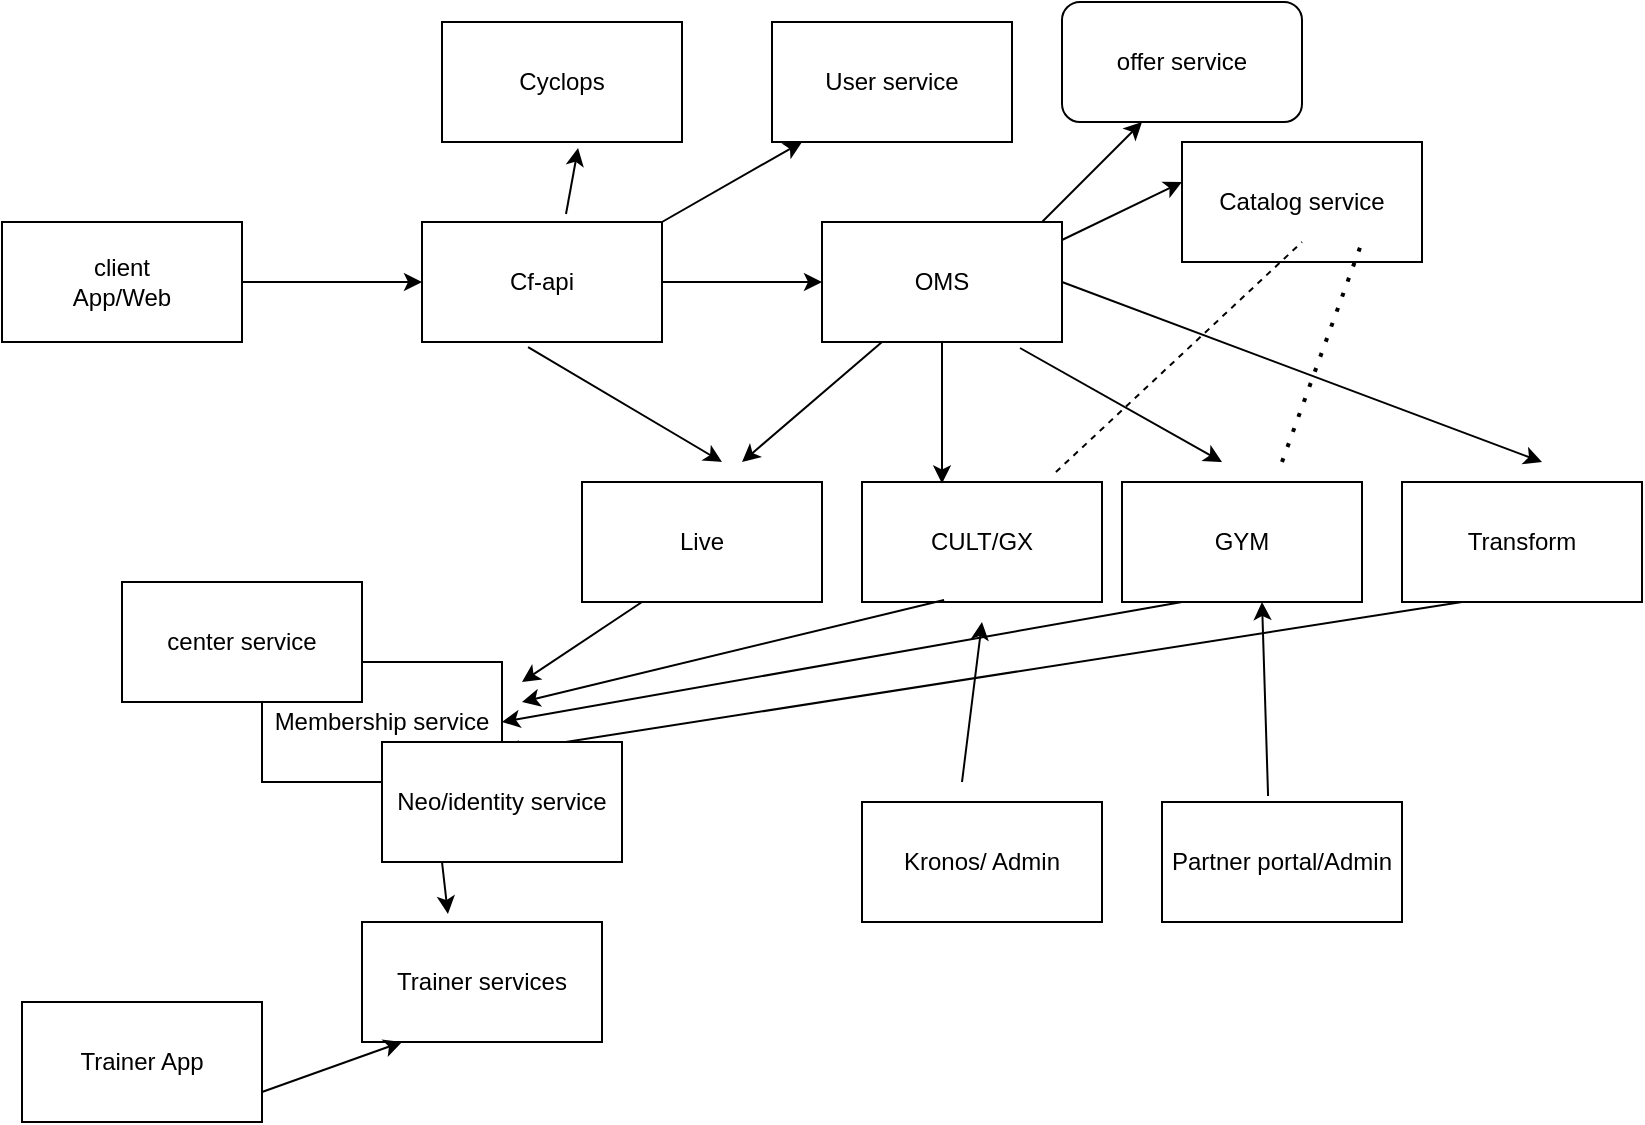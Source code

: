 <mxfile version="21.6.5" type="device">
  <diagram name="Page-1" id="_PcuShslwxGRxERNgqPv">
    <mxGraphModel dx="1306" dy="1798" grid="1" gridSize="10" guides="1" tooltips="1" connect="1" arrows="1" fold="1" page="1" pageScale="1" pageWidth="850" pageHeight="1100" math="0" shadow="0">
      <root>
        <mxCell id="0" />
        <mxCell id="1" parent="0" />
        <mxCell id="_0uGZLJ77H1l0h9HizpI-1" value="client&lt;br&gt;App/Web" style="rounded=0;whiteSpace=wrap;html=1;" parent="1" vertex="1">
          <mxGeometry x="40" y="100" width="120" height="60" as="geometry" />
        </mxCell>
        <mxCell id="_0uGZLJ77H1l0h9HizpI-2" value="Cf-api" style="rounded=0;whiteSpace=wrap;html=1;" parent="1" vertex="1">
          <mxGeometry x="250" y="100" width="120" height="60" as="geometry" />
        </mxCell>
        <mxCell id="_0uGZLJ77H1l0h9HizpI-3" value="" style="endArrow=classic;html=1;rounded=0;exitX=1;exitY=0.5;exitDx=0;exitDy=0;" parent="1" source="_0uGZLJ77H1l0h9HizpI-1" edge="1">
          <mxGeometry width="50" height="50" relative="1" as="geometry">
            <mxPoint x="200" y="180" as="sourcePoint" />
            <mxPoint x="250" y="130" as="targetPoint" />
          </mxGeometry>
        </mxCell>
        <mxCell id="_0uGZLJ77H1l0h9HizpI-4" value="OMS" style="rounded=0;whiteSpace=wrap;html=1;" parent="1" vertex="1">
          <mxGeometry x="450" y="100" width="120" height="60" as="geometry" />
        </mxCell>
        <mxCell id="_0uGZLJ77H1l0h9HizpI-5" value="" style="endArrow=classic;html=1;rounded=0;exitX=1;exitY=0.5;exitDx=0;exitDy=0;" parent="1" source="_0uGZLJ77H1l0h9HizpI-2" edge="1">
          <mxGeometry width="50" height="50" relative="1" as="geometry">
            <mxPoint x="400" y="180" as="sourcePoint" />
            <mxPoint x="450" y="130" as="targetPoint" />
          </mxGeometry>
        </mxCell>
        <mxCell id="_0uGZLJ77H1l0h9HizpI-6" value="CULT/GX" style="rounded=0;whiteSpace=wrap;html=1;" parent="1" vertex="1">
          <mxGeometry x="470" y="230" width="120" height="60" as="geometry" />
        </mxCell>
        <mxCell id="_0uGZLJ77H1l0h9HizpI-7" value="GYM" style="rounded=0;whiteSpace=wrap;html=1;" parent="1" vertex="1">
          <mxGeometry x="600" y="230" width="120" height="60" as="geometry" />
        </mxCell>
        <mxCell id="_0uGZLJ77H1l0h9HizpI-8" value="Transform" style="rounded=0;whiteSpace=wrap;html=1;" parent="1" vertex="1">
          <mxGeometry x="740" y="230" width="120" height="60" as="geometry" />
        </mxCell>
        <mxCell id="_0uGZLJ77H1l0h9HizpI-9" value="Live" style="rounded=0;whiteSpace=wrap;html=1;" parent="1" vertex="1">
          <mxGeometry x="330" y="230" width="120" height="60" as="geometry" />
        </mxCell>
        <mxCell id="_0uGZLJ77H1l0h9HizpI-10" value="" style="endArrow=classic;html=1;rounded=0;exitX=0.25;exitY=1;exitDx=0;exitDy=0;" parent="1" source="_0uGZLJ77H1l0h9HizpI-4" edge="1">
          <mxGeometry width="50" height="50" relative="1" as="geometry">
            <mxPoint x="460" y="220" as="sourcePoint" />
            <mxPoint x="410" y="220" as="targetPoint" />
          </mxGeometry>
        </mxCell>
        <mxCell id="_0uGZLJ77H1l0h9HizpI-11" value="" style="endArrow=classic;html=1;rounded=0;" parent="1" source="_0uGZLJ77H1l0h9HizpI-4" edge="1">
          <mxGeometry width="50" height="50" relative="1" as="geometry">
            <mxPoint x="510" y="210" as="sourcePoint" />
            <mxPoint x="510" y="230.711" as="targetPoint" />
          </mxGeometry>
        </mxCell>
        <mxCell id="_0uGZLJ77H1l0h9HizpI-12" value="" style="endArrow=classic;html=1;rounded=0;exitX=0.825;exitY=1.05;exitDx=0;exitDy=0;exitPerimeter=0;" parent="1" source="_0uGZLJ77H1l0h9HizpI-4" edge="1">
          <mxGeometry width="50" height="50" relative="1" as="geometry">
            <mxPoint x="600" y="270" as="sourcePoint" />
            <mxPoint x="650" y="220" as="targetPoint" />
          </mxGeometry>
        </mxCell>
        <mxCell id="_0uGZLJ77H1l0h9HizpI-13" value="" style="endArrow=classic;html=1;rounded=0;exitX=1;exitY=0.5;exitDx=0;exitDy=0;" parent="1" source="_0uGZLJ77H1l0h9HizpI-4" edge="1">
          <mxGeometry width="50" height="50" relative="1" as="geometry">
            <mxPoint x="640" y="160" as="sourcePoint" />
            <mxPoint x="810" y="220" as="targetPoint" />
          </mxGeometry>
        </mxCell>
        <mxCell id="_0uGZLJ77H1l0h9HizpI-14" value="Kronos/ Admin" style="rounded=0;whiteSpace=wrap;html=1;" parent="1" vertex="1">
          <mxGeometry x="470" y="390" width="120" height="60" as="geometry" />
        </mxCell>
        <mxCell id="_0uGZLJ77H1l0h9HizpI-15" value="Partner portal/Admin" style="rounded=0;whiteSpace=wrap;html=1;" parent="1" vertex="1">
          <mxGeometry x="620" y="390" width="120" height="60" as="geometry" />
        </mxCell>
        <mxCell id="_0uGZLJ77H1l0h9HizpI-16" value="" style="endArrow=classic;html=1;rounded=0;" parent="1" edge="1">
          <mxGeometry width="50" height="50" relative="1" as="geometry">
            <mxPoint x="520" y="380" as="sourcePoint" />
            <mxPoint x="530" y="300" as="targetPoint" />
          </mxGeometry>
        </mxCell>
        <mxCell id="_0uGZLJ77H1l0h9HizpI-17" value="" style="endArrow=classic;html=1;rounded=0;exitX=0.442;exitY=-0.05;exitDx=0;exitDy=0;exitPerimeter=0;" parent="1" source="_0uGZLJ77H1l0h9HizpI-15" edge="1">
          <mxGeometry width="50" height="50" relative="1" as="geometry">
            <mxPoint x="620" y="340" as="sourcePoint" />
            <mxPoint x="670" y="290" as="targetPoint" />
          </mxGeometry>
        </mxCell>
        <mxCell id="_0uGZLJ77H1l0h9HizpI-18" value="Catalog service" style="rounded=0;whiteSpace=wrap;html=1;" parent="1" vertex="1">
          <mxGeometry x="630" y="60" width="120" height="60" as="geometry" />
        </mxCell>
        <mxCell id="_0uGZLJ77H1l0h9HizpI-19" value="" style="endArrow=classic;html=1;rounded=0;exitX=1;exitY=0.15;exitDx=0;exitDy=0;exitPerimeter=0;" parent="1" source="_0uGZLJ77H1l0h9HizpI-4" edge="1">
          <mxGeometry width="50" height="50" relative="1" as="geometry">
            <mxPoint x="580" y="130" as="sourcePoint" />
            <mxPoint x="630" y="80" as="targetPoint" />
          </mxGeometry>
        </mxCell>
        <mxCell id="_0uGZLJ77H1l0h9HizpI-20" value="Membership service" style="rounded=0;whiteSpace=wrap;html=1;" parent="1" vertex="1">
          <mxGeometry x="170" y="320" width="120" height="60" as="geometry" />
        </mxCell>
        <mxCell id="_0uGZLJ77H1l0h9HizpI-21" value="" style="endArrow=classic;html=1;rounded=0;exitX=0.25;exitY=1;exitDx=0;exitDy=0;" parent="1" source="_0uGZLJ77H1l0h9HizpI-9" edge="1">
          <mxGeometry width="50" height="50" relative="1" as="geometry">
            <mxPoint x="360" y="380" as="sourcePoint" />
            <mxPoint x="300" y="330" as="targetPoint" />
          </mxGeometry>
        </mxCell>
        <mxCell id="_0uGZLJ77H1l0h9HizpI-22" value="" style="endArrow=classic;html=1;rounded=0;exitX=0.342;exitY=0.983;exitDx=0;exitDy=0;exitPerimeter=0;" parent="1" source="_0uGZLJ77H1l0h9HizpI-6" edge="1">
          <mxGeometry width="50" height="50" relative="1" as="geometry">
            <mxPoint x="400" y="370" as="sourcePoint" />
            <mxPoint x="300" y="340" as="targetPoint" />
          </mxGeometry>
        </mxCell>
        <mxCell id="_0uGZLJ77H1l0h9HizpI-23" value="" style="endArrow=classic;html=1;rounded=0;exitX=0.25;exitY=1;exitDx=0;exitDy=0;entryX=1;entryY=0.5;entryDx=0;entryDy=0;" parent="1" source="_0uGZLJ77H1l0h9HizpI-7" target="_0uGZLJ77H1l0h9HizpI-20" edge="1">
          <mxGeometry width="50" height="50" relative="1" as="geometry">
            <mxPoint x="610" y="360" as="sourcePoint" />
            <mxPoint x="660" y="310" as="targetPoint" />
          </mxGeometry>
        </mxCell>
        <mxCell id="_0uGZLJ77H1l0h9HizpI-24" value="" style="endArrow=classic;html=1;rounded=0;exitX=0.25;exitY=1;exitDx=0;exitDy=0;entryX=1;entryY=0.75;entryDx=0;entryDy=0;" parent="1" source="_0uGZLJ77H1l0h9HizpI-8" target="_0uGZLJ77H1l0h9HizpI-20" edge="1">
          <mxGeometry width="50" height="50" relative="1" as="geometry">
            <mxPoint x="780" y="370" as="sourcePoint" />
            <mxPoint x="830" y="320" as="targetPoint" />
          </mxGeometry>
        </mxCell>
        <mxCell id="_0uGZLJ77H1l0h9HizpI-25" value="center service" style="rounded=0;whiteSpace=wrap;html=1;" parent="1" vertex="1">
          <mxGeometry x="100" y="280" width="120" height="60" as="geometry" />
        </mxCell>
        <mxCell id="_0uGZLJ77H1l0h9HizpI-27" value="Neo/identity service" style="rounded=0;whiteSpace=wrap;html=1;" parent="1" vertex="1">
          <mxGeometry x="230" y="360" width="120" height="60" as="geometry" />
        </mxCell>
        <mxCell id="_0uGZLJ77H1l0h9HizpI-28" value="" style="endArrow=none;dashed=1;html=1;dashPattern=1 3;strokeWidth=2;rounded=0;" parent="1" edge="1">
          <mxGeometry width="50" height="50" relative="1" as="geometry">
            <mxPoint x="680" y="220" as="sourcePoint" />
            <mxPoint x="720" y="110" as="targetPoint" />
          </mxGeometry>
        </mxCell>
        <mxCell id="_0uGZLJ77H1l0h9HizpI-29" value="" style="endArrow=none;dashed=1;html=1;rounded=0;exitX=0.808;exitY=-0.083;exitDx=0;exitDy=0;exitPerimeter=0;" parent="1" source="_0uGZLJ77H1l0h9HizpI-6" edge="1">
          <mxGeometry width="50" height="50" relative="1" as="geometry">
            <mxPoint x="640" y="160" as="sourcePoint" />
            <mxPoint x="690" y="110" as="targetPoint" />
          </mxGeometry>
        </mxCell>
        <mxCell id="_0uGZLJ77H1l0h9HizpI-30" value="Cyclops" style="rounded=0;whiteSpace=wrap;html=1;" parent="1" vertex="1">
          <mxGeometry x="260" width="120" height="60" as="geometry" />
        </mxCell>
        <mxCell id="_0uGZLJ77H1l0h9HizpI-31" value="" style="endArrow=classic;html=1;rounded=0;entryX=0.567;entryY=1.05;entryDx=0;entryDy=0;entryPerimeter=0;exitX=0.6;exitY=-0.067;exitDx=0;exitDy=0;exitPerimeter=0;" parent="1" source="_0uGZLJ77H1l0h9HizpI-2" target="_0uGZLJ77H1l0h9HizpI-30" edge="1">
          <mxGeometry width="50" height="50" relative="1" as="geometry">
            <mxPoint x="310" y="110" as="sourcePoint" />
            <mxPoint x="360" y="60" as="targetPoint" />
          </mxGeometry>
        </mxCell>
        <mxCell id="_0uGZLJ77H1l0h9HizpI-32" value="Trainer services" style="rounded=0;whiteSpace=wrap;html=1;" parent="1" vertex="1">
          <mxGeometry x="220" y="450" width="120" height="60" as="geometry" />
        </mxCell>
        <mxCell id="_0uGZLJ77H1l0h9HizpI-33" value="" style="endArrow=classic;html=1;rounded=0;exitX=0.25;exitY=1;exitDx=0;exitDy=0;entryX=0.358;entryY=-0.067;entryDx=0;entryDy=0;entryPerimeter=0;" parent="1" source="_0uGZLJ77H1l0h9HizpI-27" target="_0uGZLJ77H1l0h9HizpI-32" edge="1">
          <mxGeometry width="50" height="50" relative="1" as="geometry">
            <mxPoint x="270" y="470" as="sourcePoint" />
            <mxPoint x="320" y="420" as="targetPoint" />
          </mxGeometry>
        </mxCell>
        <mxCell id="_0uGZLJ77H1l0h9HizpI-34" value="Trainer App" style="rounded=0;whiteSpace=wrap;html=1;" parent="1" vertex="1">
          <mxGeometry x="50" y="490" width="120" height="60" as="geometry" />
        </mxCell>
        <mxCell id="_0uGZLJ77H1l0h9HizpI-35" value="" style="endArrow=classic;html=1;rounded=0;exitX=1;exitY=0.75;exitDx=0;exitDy=0;" parent="1" source="_0uGZLJ77H1l0h9HizpI-34" edge="1">
          <mxGeometry width="50" height="50" relative="1" as="geometry">
            <mxPoint x="190" y="560" as="sourcePoint" />
            <mxPoint x="240" y="510" as="targetPoint" />
          </mxGeometry>
        </mxCell>
        <mxCell id="_0uGZLJ77H1l0h9HizpI-36" value="User service" style="rounded=0;whiteSpace=wrap;html=1;" parent="1" vertex="1">
          <mxGeometry x="425" width="120" height="60" as="geometry" />
        </mxCell>
        <mxCell id="_0uGZLJ77H1l0h9HizpI-37" value="" style="endArrow=classic;html=1;rounded=0;exitX=1;exitY=0;exitDx=0;exitDy=0;" parent="1" source="_0uGZLJ77H1l0h9HizpI-2" edge="1">
          <mxGeometry width="50" height="50" relative="1" as="geometry">
            <mxPoint x="390" y="110" as="sourcePoint" />
            <mxPoint x="440" y="60" as="targetPoint" />
          </mxGeometry>
        </mxCell>
        <mxCell id="_0uGZLJ77H1l0h9HizpI-38" value="offer service" style="rounded=1;whiteSpace=wrap;html=1;" parent="1" vertex="1">
          <mxGeometry x="570" y="-10" width="120" height="60" as="geometry" />
        </mxCell>
        <mxCell id="_0uGZLJ77H1l0h9HizpI-39" value="" style="endArrow=classic;html=1;rounded=0;" parent="1" edge="1">
          <mxGeometry width="50" height="50" relative="1" as="geometry">
            <mxPoint x="560" y="100" as="sourcePoint" />
            <mxPoint x="610" y="50" as="targetPoint" />
          </mxGeometry>
        </mxCell>
        <mxCell id="tkq5m0eafwAguoWgmqud-2" value="" style="endArrow=classic;html=1;rounded=0;exitX=0.442;exitY=1.042;exitDx=0;exitDy=0;exitPerimeter=0;" edge="1" parent="1" source="_0uGZLJ77H1l0h9HizpI-2">
          <mxGeometry width="50" height="50" relative="1" as="geometry">
            <mxPoint x="340" y="220" as="sourcePoint" />
            <mxPoint x="400" y="220" as="targetPoint" />
          </mxGeometry>
        </mxCell>
      </root>
    </mxGraphModel>
  </diagram>
</mxfile>
